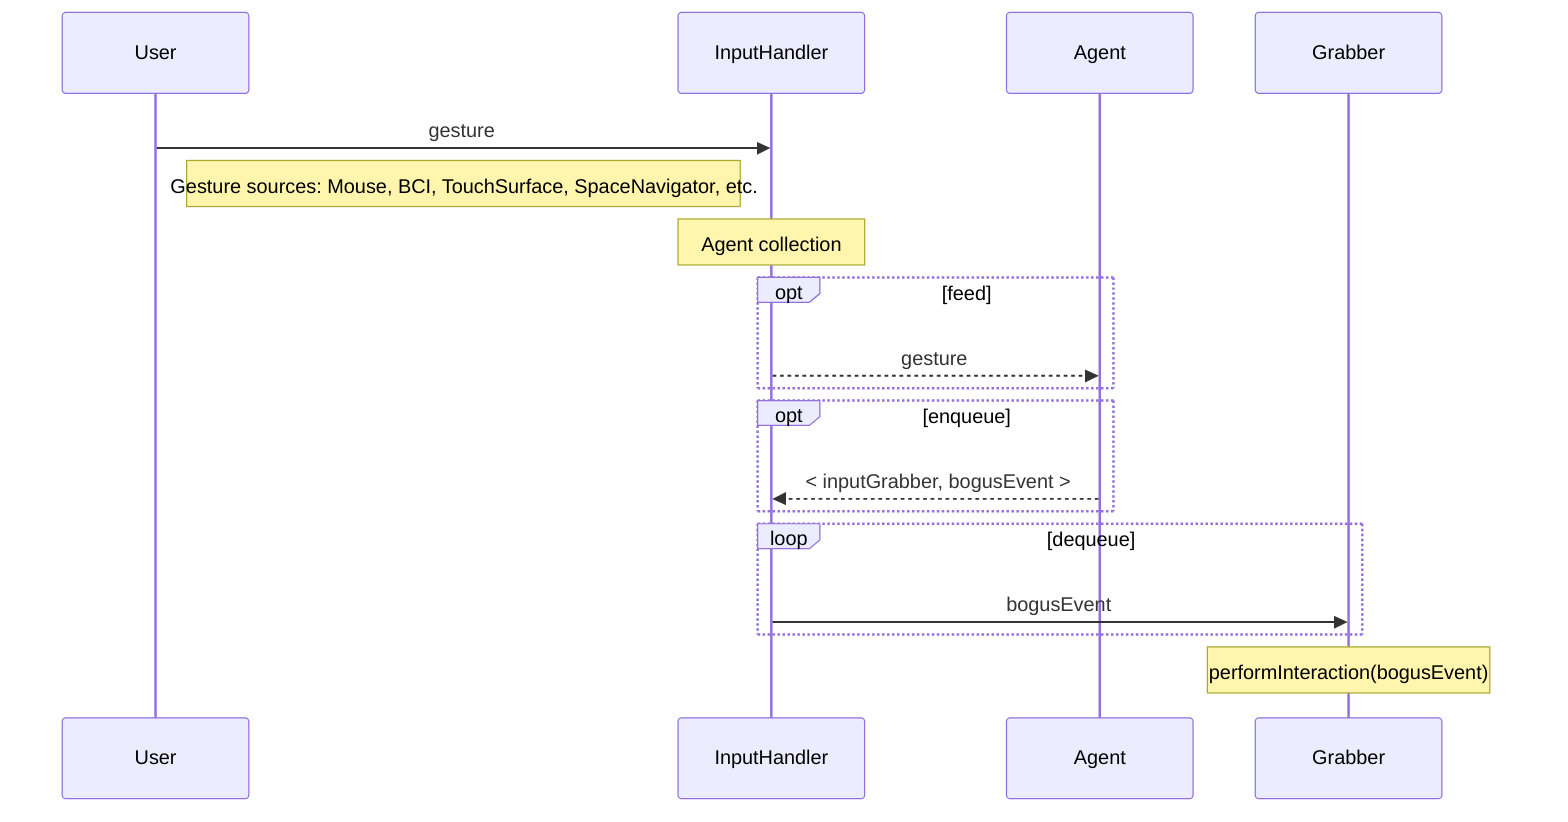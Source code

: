 sequenceDiagram
    User->>InputHandler: gesture
    Note right of User: Gesture sources: Mouse, BCI, TouchSurface, SpaceNavigator, etc.
    Note over InputHandler: Agent collection
    opt feed
        InputHandler-->>Agent: gesture
    end
    opt enqueue
        Agent-->>InputHandler: < inputGrabber, bogusEvent >
    end
    loop dequeue
      InputHandler->>Grabber: bogusEvent
    end
    Note over Grabber: performInteraction(bogusEvent)

    %%Note over InputHandler: Agent collection